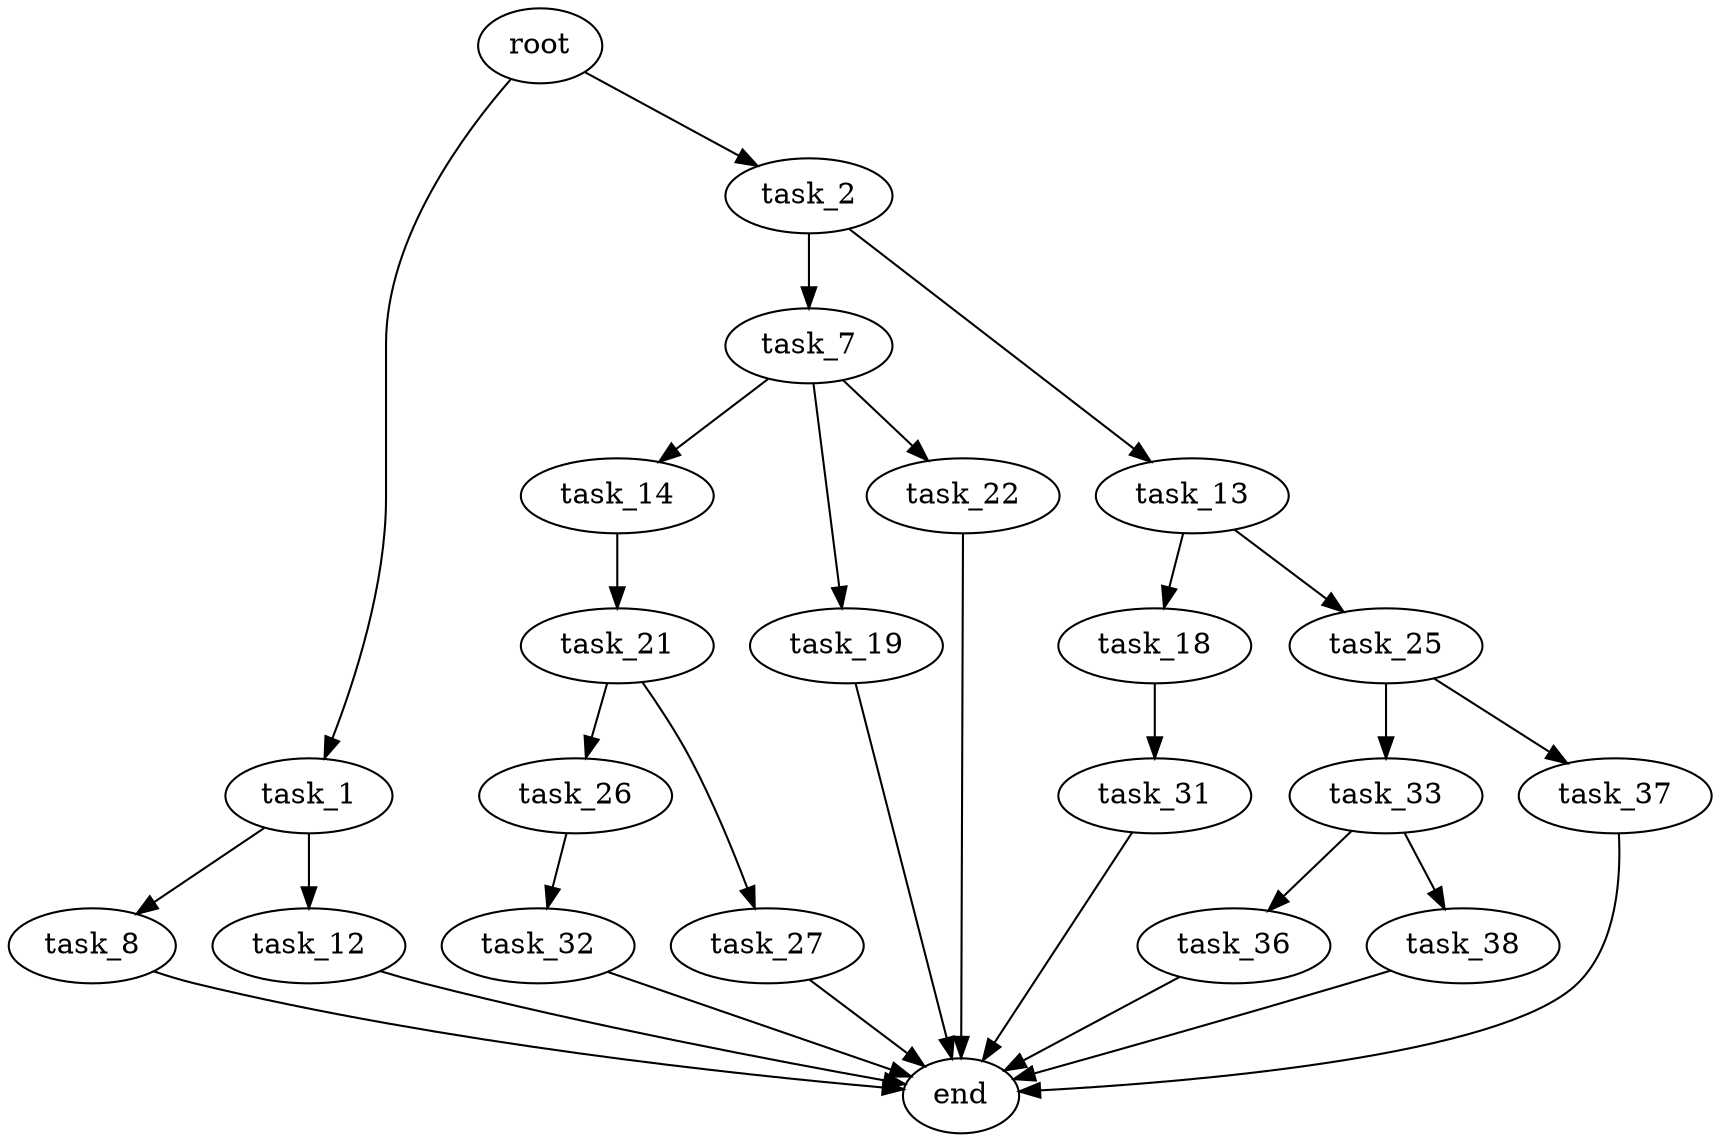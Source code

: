 digraph G {
  root [size="0.000000"];
  task_1 [size="4413054722.000000"];
  task_2 [size="30019996943.000000"];
  task_7 [size="8994807818.000000"];
  task_8 [size="1073741824000.000000"];
  task_12 [size="8589934592.000000"];
  task_13 [size="231928233984.000000"];
  task_14 [size="134217728000.000000"];
  task_18 [size="8613036708.000000"];
  task_19 [size="17245682231.000000"];
  task_21 [size="368293445632.000000"];
  task_22 [size="1073741824000.000000"];
  task_25 [size="13822503537.000000"];
  task_26 [size="18697344089.000000"];
  task_27 [size="8424171679.000000"];
  task_31 [size="18292206472.000000"];
  task_32 [size="19755190303.000000"];
  task_33 [size="68719476736.000000"];
  task_36 [size="1073741824000.000000"];
  task_37 [size="782757789696.000000"];
  task_38 [size="68719476736.000000"];
  end [size="0.000000"];

  root -> task_1 [size="1.000000"];
  root -> task_2 [size="1.000000"];
  task_1 -> task_8 [size="209715200.000000"];
  task_1 -> task_12 [size="209715200.000000"];
  task_2 -> task_7 [size="679477248.000000"];
  task_2 -> task_13 [size="679477248.000000"];
  task_7 -> task_14 [size="411041792.000000"];
  task_7 -> task_19 [size="411041792.000000"];
  task_7 -> task_22 [size="411041792.000000"];
  task_8 -> end [size="1.000000"];
  task_12 -> end [size="1.000000"];
  task_13 -> task_18 [size="301989888.000000"];
  task_13 -> task_25 [size="301989888.000000"];
  task_14 -> task_21 [size="209715200.000000"];
  task_18 -> task_31 [size="411041792.000000"];
  task_19 -> end [size="1.000000"];
  task_21 -> task_26 [size="411041792.000000"];
  task_21 -> task_27 [size="411041792.000000"];
  task_22 -> end [size="1.000000"];
  task_25 -> task_33 [size="679477248.000000"];
  task_25 -> task_37 [size="679477248.000000"];
  task_26 -> task_32 [size="301989888.000000"];
  task_27 -> end [size="1.000000"];
  task_31 -> end [size="1.000000"];
  task_32 -> end [size="1.000000"];
  task_33 -> task_36 [size="134217728.000000"];
  task_33 -> task_38 [size="134217728.000000"];
  task_36 -> end [size="1.000000"];
  task_37 -> end [size="1.000000"];
  task_38 -> end [size="1.000000"];
}
